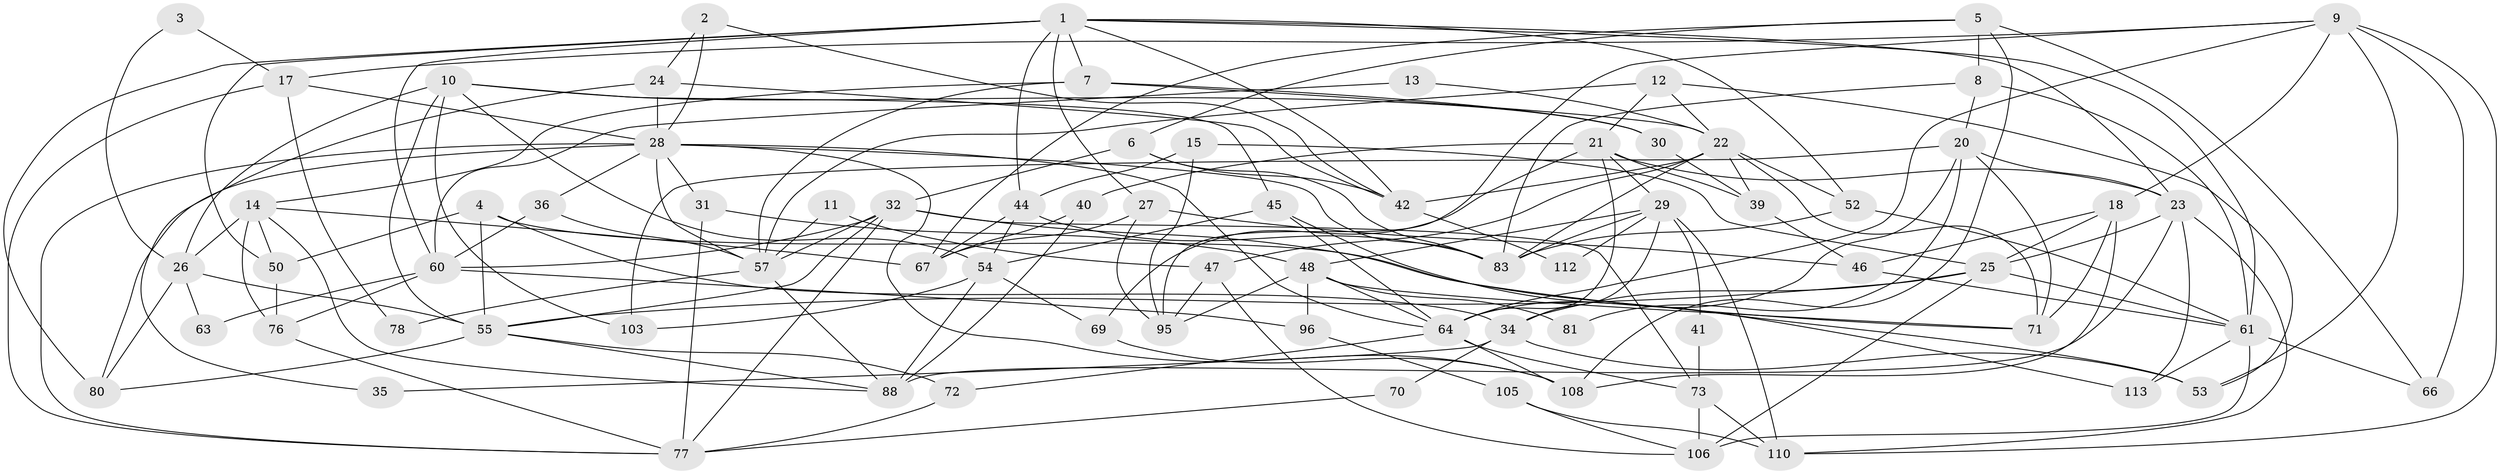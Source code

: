 // original degree distribution, {5: 0.22807017543859648, 3: 0.2719298245614035, 2: 0.13157894736842105, 4: 0.22807017543859648, 6: 0.11403508771929824, 7: 0.02631578947368421}
// Generated by graph-tools (version 1.1) at 2025/41/03/06/25 10:41:55]
// undirected, 75 vertices, 180 edges
graph export_dot {
graph [start="1"]
  node [color=gray90,style=filled];
  1 [super="+43"];
  2;
  3;
  4 [super="+86"];
  5;
  6 [super="+16"];
  7 [super="+65"];
  8 [super="+107"];
  9 [super="+85"];
  10 [super="+62"];
  11;
  12 [super="+56"];
  13;
  14 [super="+19"];
  15 [super="+38"];
  17 [super="+89"];
  18 [super="+99"];
  20 [super="+91"];
  21 [super="+84"];
  22 [super="+59"];
  23 [super="+90"];
  24 [super="+93"];
  25 [super="+58"];
  26 [super="+104"];
  27 [super="+49"];
  28 [super="+33"];
  29 [super="+98"];
  30;
  31;
  32 [super="+37"];
  34 [super="+75"];
  35;
  36;
  39;
  40;
  41 [super="+51"];
  42 [super="+109"];
  44;
  45;
  46 [super="+102"];
  47 [super="+92"];
  48 [super="+82"];
  50;
  52;
  53;
  54 [super="+111"];
  55 [super="+87"];
  57 [super="+114"];
  60 [super="+68"];
  61 [super="+79"];
  63;
  64 [super="+94"];
  66;
  67;
  69;
  70;
  71 [super="+74"];
  72;
  73 [super="+101"];
  76;
  77 [super="+100"];
  78;
  80;
  81;
  83 [super="+97"];
  88;
  95;
  96;
  103;
  105;
  106;
  108;
  110;
  112;
  113;
  1 -- 44;
  1 -- 27;
  1 -- 61;
  1 -- 80;
  1 -- 50;
  1 -- 52;
  1 -- 23;
  1 -- 42;
  1 -- 60;
  1 -- 7;
  2 -- 24;
  2 -- 28;
  2 -- 42;
  3 -- 17;
  3 -- 26;
  4 -- 53;
  4 -- 34;
  4 -- 50;
  4 -- 55;
  5 -- 108;
  5 -- 66;
  5 -- 6;
  5 -- 67;
  5 -- 8;
  6 -- 32;
  6 -- 83;
  6 -- 42 [weight=2];
  7 -- 30;
  7 -- 14;
  7 -- 22;
  7 -- 57;
  8 -- 20;
  8 -- 83;
  8 -- 61 [weight=2];
  9 -- 110;
  9 -- 64;
  9 -- 17;
  9 -- 66;
  9 -- 53;
  9 -- 95;
  9 -- 18;
  10 -- 55;
  10 -- 30;
  10 -- 45;
  10 -- 103;
  10 -- 26;
  10 -- 54;
  11 -- 57 [weight=2];
  11 -- 47;
  12 -- 22;
  12 -- 53;
  12 -- 57;
  12 -- 21;
  13 -- 60;
  13 -- 22;
  14 -- 76;
  14 -- 67;
  14 -- 26;
  14 -- 88;
  14 -- 50;
  15 -- 44;
  15 -- 95;
  15 -- 25;
  17 -- 28;
  17 -- 77;
  17 -- 78;
  18 -- 25;
  18 -- 71;
  18 -- 108;
  18 -- 46;
  20 -- 71;
  20 -- 81;
  20 -- 23;
  20 -- 64;
  20 -- 103;
  21 -- 39;
  21 -- 40;
  21 -- 69;
  21 -- 64;
  21 -- 23;
  21 -- 29;
  22 -- 83;
  22 -- 52;
  22 -- 39;
  22 -- 42;
  22 -- 47;
  22 -- 71;
  23 -- 113;
  23 -- 88;
  23 -- 110;
  23 -- 25;
  24 -- 35;
  24 -- 28;
  24 -- 42;
  25 -- 61;
  25 -- 106;
  25 -- 55;
  25 -- 34;
  26 -- 80;
  26 -- 55 [weight=2];
  26 -- 63;
  27 -- 95;
  27 -- 67 [weight=2];
  27 -- 46;
  28 -- 80;
  28 -- 31;
  28 -- 83;
  28 -- 57;
  28 -- 108;
  28 -- 36;
  28 -- 77;
  28 -- 64;
  29 -- 112 [weight=2];
  29 -- 48;
  29 -- 41;
  29 -- 83;
  29 -- 34;
  29 -- 110;
  30 -- 39;
  31 -- 77;
  31 -- 48;
  32 -- 60;
  32 -- 77;
  32 -- 71;
  32 -- 55;
  32 -- 73;
  32 -- 57;
  34 -- 53;
  34 -- 35;
  34 -- 70;
  36 -- 57;
  36 -- 60;
  39 -- 46;
  40 -- 67;
  40 -- 88;
  41 -- 73 [weight=3];
  42 -- 112;
  44 -- 67;
  44 -- 54;
  44 -- 83;
  45 -- 113;
  45 -- 64;
  45 -- 54;
  46 -- 61;
  47 -- 106;
  47 -- 95;
  48 -- 95;
  48 -- 81;
  48 -- 96;
  48 -- 71;
  48 -- 64;
  50 -- 76;
  52 -- 83;
  52 -- 61;
  54 -- 88;
  54 -- 69;
  54 -- 103;
  55 -- 88;
  55 -- 72;
  55 -- 80;
  57 -- 78;
  57 -- 88;
  60 -- 76;
  60 -- 96;
  60 -- 63;
  61 -- 66;
  61 -- 113;
  61 -- 106;
  64 -- 108;
  64 -- 72;
  64 -- 73;
  69 -- 108;
  70 -- 77;
  72 -- 77;
  73 -- 106;
  73 -- 110;
  76 -- 77;
  96 -- 105;
  105 -- 106;
  105 -- 110;
}
